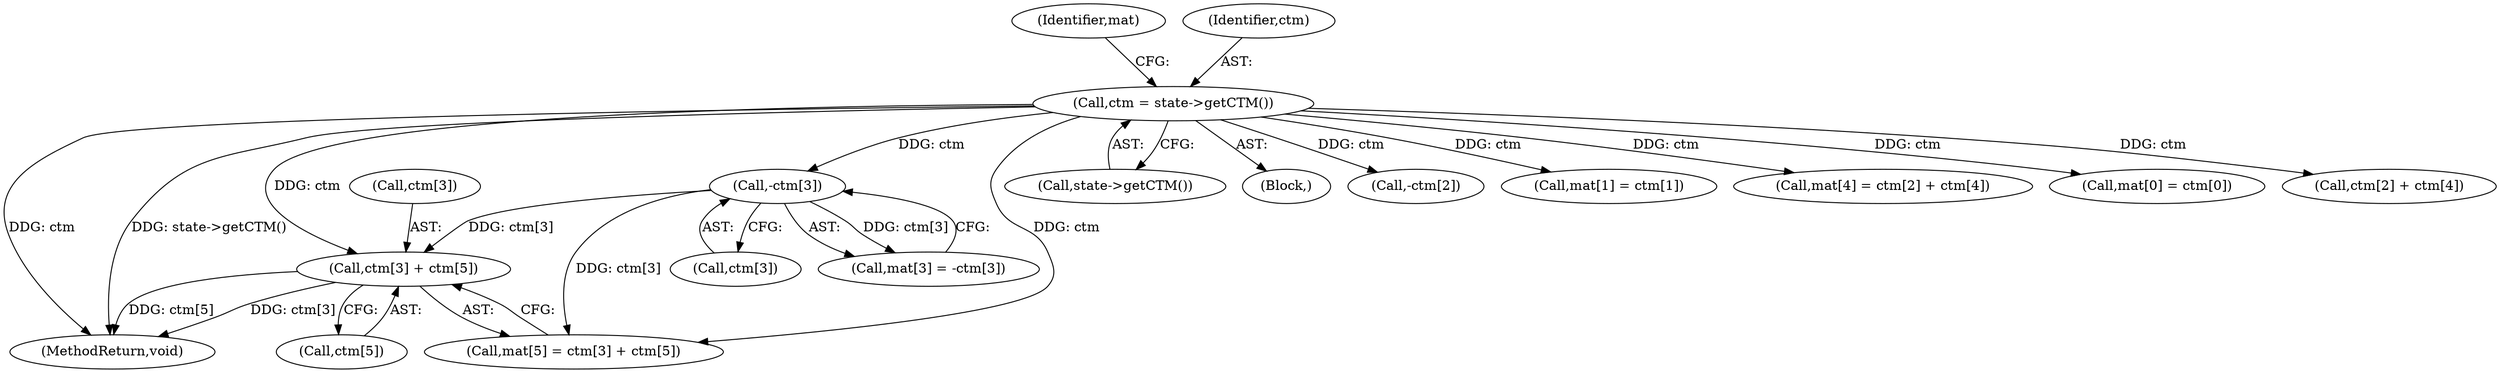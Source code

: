 digraph "0_poppler_7b2d314a61fd0e12f47c62996cb49ec0d1ba747a_11@array" {
"1000327" [label="(Call,ctm[3] + ctm[5])"];
"1000308" [label="(Call,-ctm[3])"];
"1000279" [label="(Call,ctm = state->getCTM())"];
"1000327" [label="(Call,ctm[3] + ctm[5])"];
"1000328" [label="(Call,ctm[3])"];
"1000281" [label="(Call,state->getCTM())"];
"1000309" [label="(Call,ctm[3])"];
"1000176" [label="(Block,)"];
"1000284" [label="(Identifier,mat)"];
"1000300" [label="(Call,-ctm[2])"];
"1000289" [label="(Call,mat[1] = ctm[1])"];
"1000312" [label="(Call,mat[4] = ctm[2] + ctm[4])"];
"1000308" [label="(Call,-ctm[3])"];
"1000279" [label="(Call,ctm = state->getCTM())"];
"1000282" [label="(Call,mat[0] = ctm[0])"];
"1000700" [label="(MethodReturn,void)"];
"1000323" [label="(Call,mat[5] = ctm[3] + ctm[5])"];
"1000304" [label="(Call,mat[3] = -ctm[3])"];
"1000316" [label="(Call,ctm[2] + ctm[4])"];
"1000331" [label="(Call,ctm[5])"];
"1000280" [label="(Identifier,ctm)"];
"1000327" -> "1000323"  [label="AST: "];
"1000327" -> "1000331"  [label="CFG: "];
"1000328" -> "1000327"  [label="AST: "];
"1000331" -> "1000327"  [label="AST: "];
"1000323" -> "1000327"  [label="CFG: "];
"1000327" -> "1000700"  [label="DDG: ctm[5]"];
"1000327" -> "1000700"  [label="DDG: ctm[3]"];
"1000308" -> "1000327"  [label="DDG: ctm[3]"];
"1000279" -> "1000327"  [label="DDG: ctm"];
"1000308" -> "1000304"  [label="AST: "];
"1000308" -> "1000309"  [label="CFG: "];
"1000309" -> "1000308"  [label="AST: "];
"1000304" -> "1000308"  [label="CFG: "];
"1000308" -> "1000304"  [label="DDG: ctm[3]"];
"1000279" -> "1000308"  [label="DDG: ctm"];
"1000308" -> "1000323"  [label="DDG: ctm[3]"];
"1000279" -> "1000176"  [label="AST: "];
"1000279" -> "1000281"  [label="CFG: "];
"1000280" -> "1000279"  [label="AST: "];
"1000281" -> "1000279"  [label="AST: "];
"1000284" -> "1000279"  [label="CFG: "];
"1000279" -> "1000700"  [label="DDG: ctm"];
"1000279" -> "1000700"  [label="DDG: state->getCTM()"];
"1000279" -> "1000282"  [label="DDG: ctm"];
"1000279" -> "1000289"  [label="DDG: ctm"];
"1000279" -> "1000300"  [label="DDG: ctm"];
"1000279" -> "1000312"  [label="DDG: ctm"];
"1000279" -> "1000316"  [label="DDG: ctm"];
"1000279" -> "1000323"  [label="DDG: ctm"];
}
